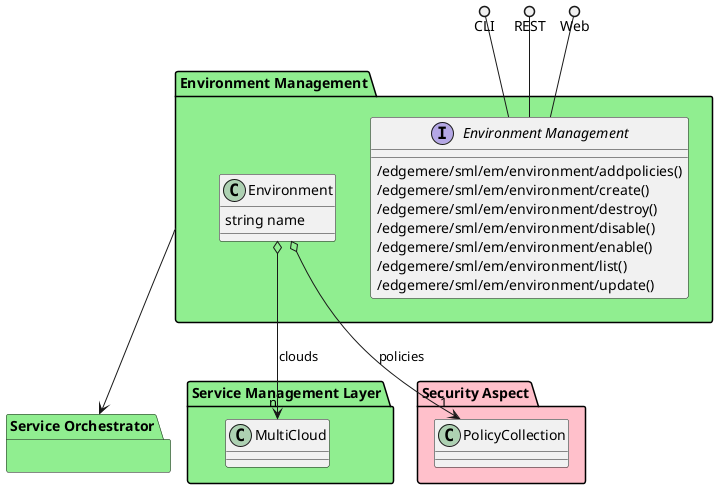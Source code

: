 @startuml


package "Service Orchestrator" #lightgreen {
    }

package "Service Management Layer" #lightgreen {
    
        class MultiCloud {
        }
    }

package "Security Aspect" #pink {
    
        class PolicyCollection {
        }
    }


package "Environment Management" #lightgreen {

    interface "Environment Management" as i {
            /edgemere/sml/em/environment/addpolicies()
            /edgemere/sml/em/environment/create()
            /edgemere/sml/em/environment/destroy()
            /edgemere/sml/em/environment/disable()
            /edgemere/sml/em/environment/enable()
            /edgemere/sml/em/environment/list()
            /edgemere/sml/em/environment/update()
    
    }
}

CLI ()-- i
REST ()-- i
Web ()-- i

package "Environment Management" #lightgreen {
        class "Environment" {
                 string name
                    }
                Environment o--> "n" MultiCloud : clouds
                        Environment o--> "1" PolicyCollection : policies
            
    

}


    "Environment Management" --> "Service Orchestrator"


@enduml
